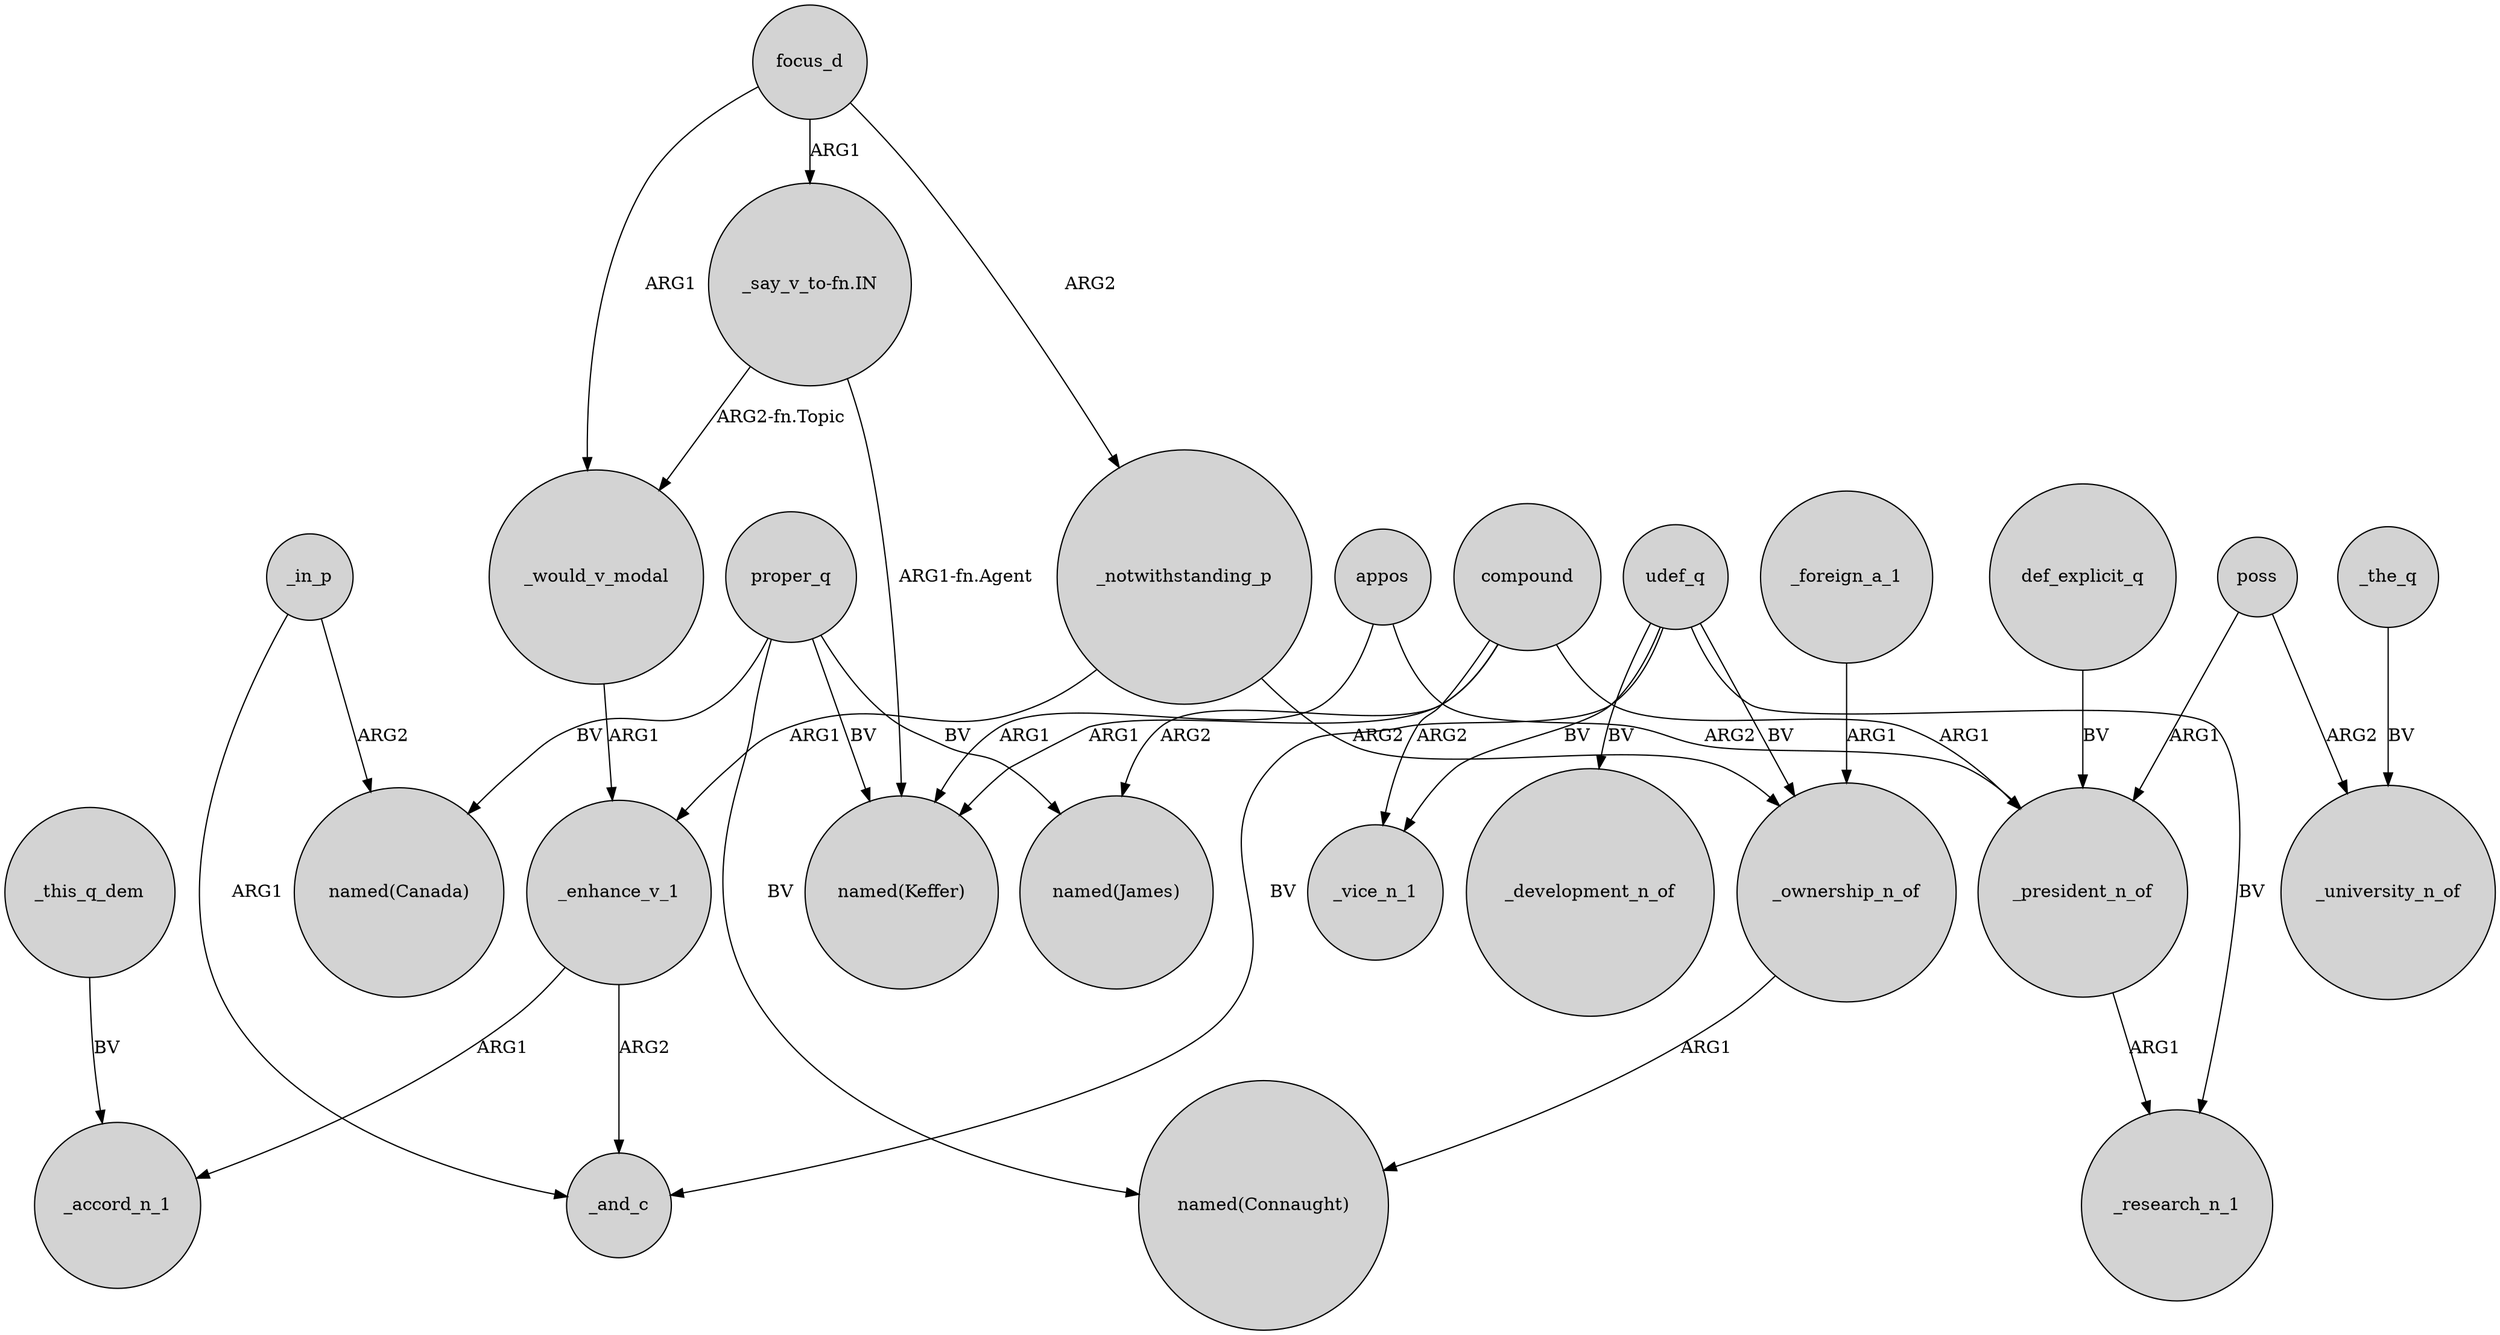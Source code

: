 digraph {
	node [shape=circle style=filled]
	"_say_v_to-fn.IN" -> _would_v_modal [label="ARG2-fn.Topic"]
	compound -> "named(Keffer)" [label=ARG1]
	_enhance_v_1 -> _accord_n_1 [label=ARG1]
	"_say_v_to-fn.IN" -> "named(Keffer)" [label="ARG1-fn.Agent"]
	compound -> _vice_n_1 [label=ARG2]
	_this_q_dem -> _accord_n_1 [label=BV]
	_the_q -> _university_n_of [label=BV]
	proper_q -> "named(Canada)" [label=BV]
	proper_q -> "named(Keffer)" [label=BV]
	udef_q -> _research_n_1 [label=BV]
	focus_d -> _would_v_modal [label=ARG1]
	compound -> "named(James)" [label=ARG2]
	_ownership_n_of -> "named(Connaught)" [label=ARG1]
	_enhance_v_1 -> _and_c [label=ARG2]
	udef_q -> _vice_n_1 [label=BV]
	_notwithstanding_p -> _enhance_v_1 [label=ARG1]
	poss -> _president_n_of [label=ARG1]
	poss -> _university_n_of [label=ARG2]
	appos -> _president_n_of [label=ARG2]
	udef_q -> _ownership_n_of [label=BV]
	_foreign_a_1 -> _ownership_n_of [label=ARG1]
	compound -> _president_n_of [label=ARG1]
	def_explicit_q -> _president_n_of [label=BV]
	appos -> "named(Keffer)" [label=ARG1]
	_in_p -> _and_c [label=ARG1]
	proper_q -> "named(James)" [label=BV]
	udef_q -> _development_n_of [label=BV]
	_notwithstanding_p -> _ownership_n_of [label=ARG2]
	_would_v_modal -> _enhance_v_1 [label=ARG1]
	udef_q -> _and_c [label=BV]
	_in_p -> "named(Canada)" [label=ARG2]
	focus_d -> _notwithstanding_p [label=ARG2]
	_president_n_of -> _research_n_1 [label=ARG1]
	proper_q -> "named(Connaught)" [label=BV]
	focus_d -> "_say_v_to-fn.IN" [label=ARG1]
}

